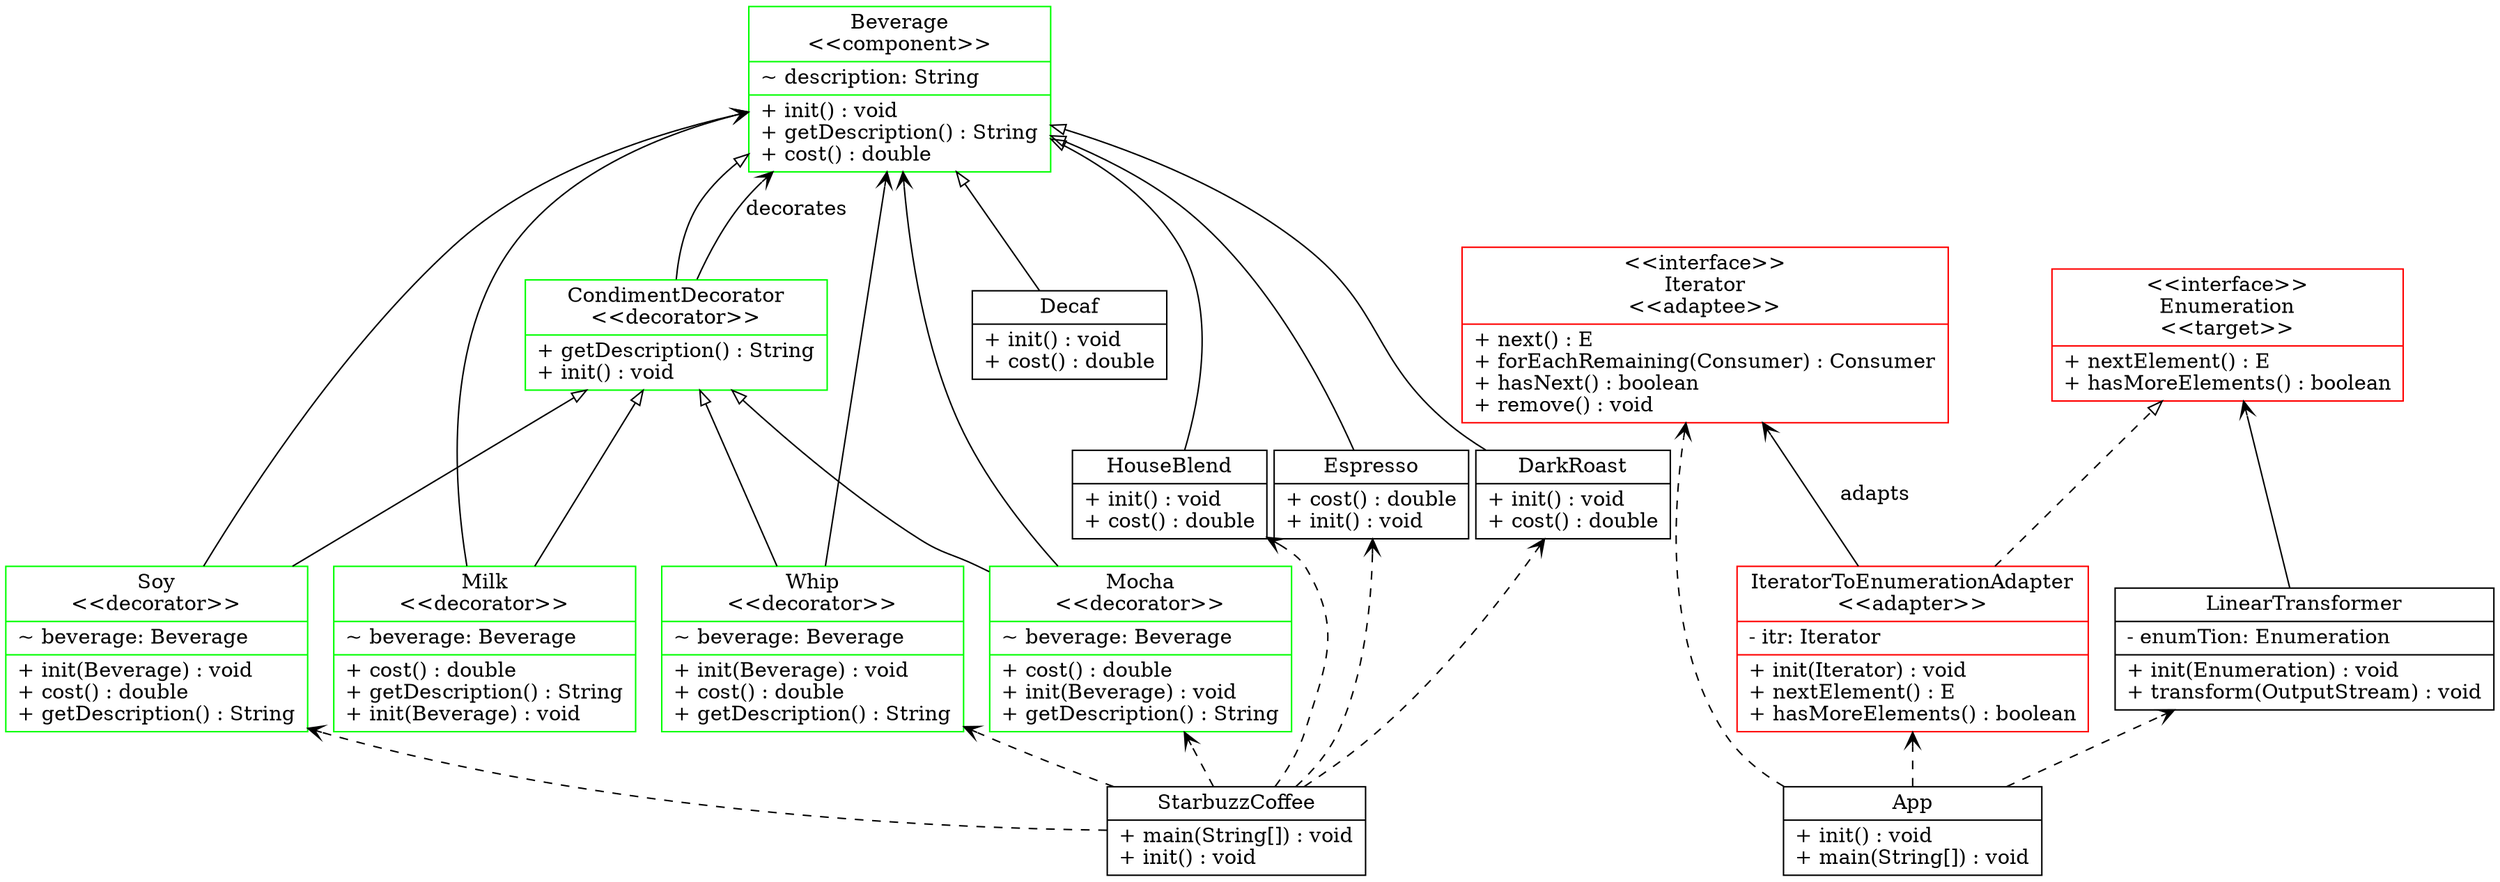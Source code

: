 digraph model{
rankdir = BT;
Soy [
shape="record",color=green
label = "{Soy\n\<\<decorator\>\>|~ beverage: Beverage\l|+ init(Beverage) : void\l+ cost() : double\l+ getDescription() : String\l}"
];

App [
shape="record",
label = "{App| + init() : void\l+ main(String[]) : void\l}"
];

Milk [
shape="record",color=green
label = "{Milk\n\<\<decorator\>\>|~ beverage: Beverage\l|+ cost() : double\l+ getDescription() : String\l+ init(Beverage) : void\l}"
];

CondimentDecorator [
shape="record",color=green
label = "{CondimentDecorator\n\<\<decorator\>\>|+ getDescription() : String\l+ init() : void\l}"
];

HouseBlend [
shape="record",
label = "{HouseBlend| + init() : void\l+ cost() : double\l}"
];

IteratorToEnumerationAdapter [
shape="record",color=red
label = "{IteratorToEnumerationAdapter\n\<\<adapter\>\>|- itr: Iterator\l|+ init(Iterator) : void\l+ nextElement() : E\l+ hasMoreElements() : boolean\l}"
];

Mocha [
shape="record",color=green
label = "{Mocha\n\<\<decorator\>\>|~ beverage: Beverage\l|+ cost() : double\l+ init(Beverage) : void\l+ getDescription() : String\l}"
];

Decaf [
shape="record",
label = "{Decaf| + init() : void\l+ cost() : double\l}"
];

Espresso [
shape="record",
label = "{Espresso| + cost() : double\l+ init() : void\l}"
];

StarbuzzCoffee [
shape="record",
label = "{StarbuzzCoffee| + main(String[]) : void\l+ init() : void\l}"
];

Iterator [
shape="record",color=red
label = "{\<\<interface\>\>\nIterator\n\<\<adaptee\>\>| + next() : E\l+ forEachRemaining(Consumer) : Consumer\l+ hasNext() : boolean\l+ remove() : void\l}"
];

Enumeration [
shape="record",color=red
label = "{\<\<interface\>\>\nEnumeration\n\<\<target\>\>| + nextElement() : E\l+ hasMoreElements() : boolean\l}"
];

Beverage [
shape="record",color=green
label = "{Beverage\n\<\<component\>\>|~ description: String\l|+ init() : void\l+ getDescription() : String\l+ cost() : double\l}"
];

LinearTransformer [
shape="record",
label = "{LinearTransformer| - enumTion: Enumeration\l|+ init(Enumeration) : void\l+ transform(OutputStream) : void\l}"
];

DarkRoast [
shape="record",
label = "{DarkRoast| + init() : void\l+ cost() : double\l}"
];

Whip [
shape="record",color=green
label = "{Whip\n\<\<decorator\>\>|~ beverage: Beverage\l|+ init(Beverage) : void\l+ cost() : double\l+ getDescription() : String\l}"
];

//writing relations between classes now
CondimentDecorator -> Beverage [arrowhead = "empty"];
DarkRoast -> Beverage [arrowhead = "empty"];
Decaf -> Beverage [arrowhead = "empty"];
Espresso -> Beverage [arrowhead = "empty"];
HouseBlend -> Beverage [arrowhead = "empty"];
Milk -> CondimentDecorator [arrowhead = "empty"];
Milk -> Beverage [arrowhead = "vee"];
Mocha -> CondimentDecorator [arrowhead = "empty"];
Mocha -> Beverage [arrowhead = "vee"];
Soy -> CondimentDecorator [arrowhead = "empty"];
Soy -> Beverage [arrowhead = "vee"];
StarbuzzCoffee -> Espresso [arrowhead = "vee", style = "dashed"];
StarbuzzCoffee -> DarkRoast [arrowhead = "vee", style = "dashed"];
StarbuzzCoffee -> Mocha [arrowhead = "vee", style = "dashed"];
StarbuzzCoffee -> Whip [arrowhead = "vee", style = "dashed"];
StarbuzzCoffee -> HouseBlend [arrowhead = "vee", style = "dashed"];
StarbuzzCoffee -> Soy [arrowhead = "vee", style = "dashed"];
Whip -> CondimentDecorator [arrowhead = "empty"];
Whip -> Beverage [arrowhead = "vee"];
App -> IteratorToEnumerationAdapter [arrowhead = "vee", style = "dashed"];
App -> Iterator [arrowhead = "vee", style = "dashed"];
App -> LinearTransformer [arrowhead = "vee", style = "dashed"];
IteratorToEnumerationAdapter -> Enumeration [arrowhead = "empty", style = "dashed"];
LinearTransformer -> Enumeration [arrowhead = "vee"];
CondimentDecorator -> Beverage [arrowhead = "vee", label = "decorates"];
IteratorToEnumerationAdapter -> Iterator [arrowhead = "vee", label = "adapts"];
}